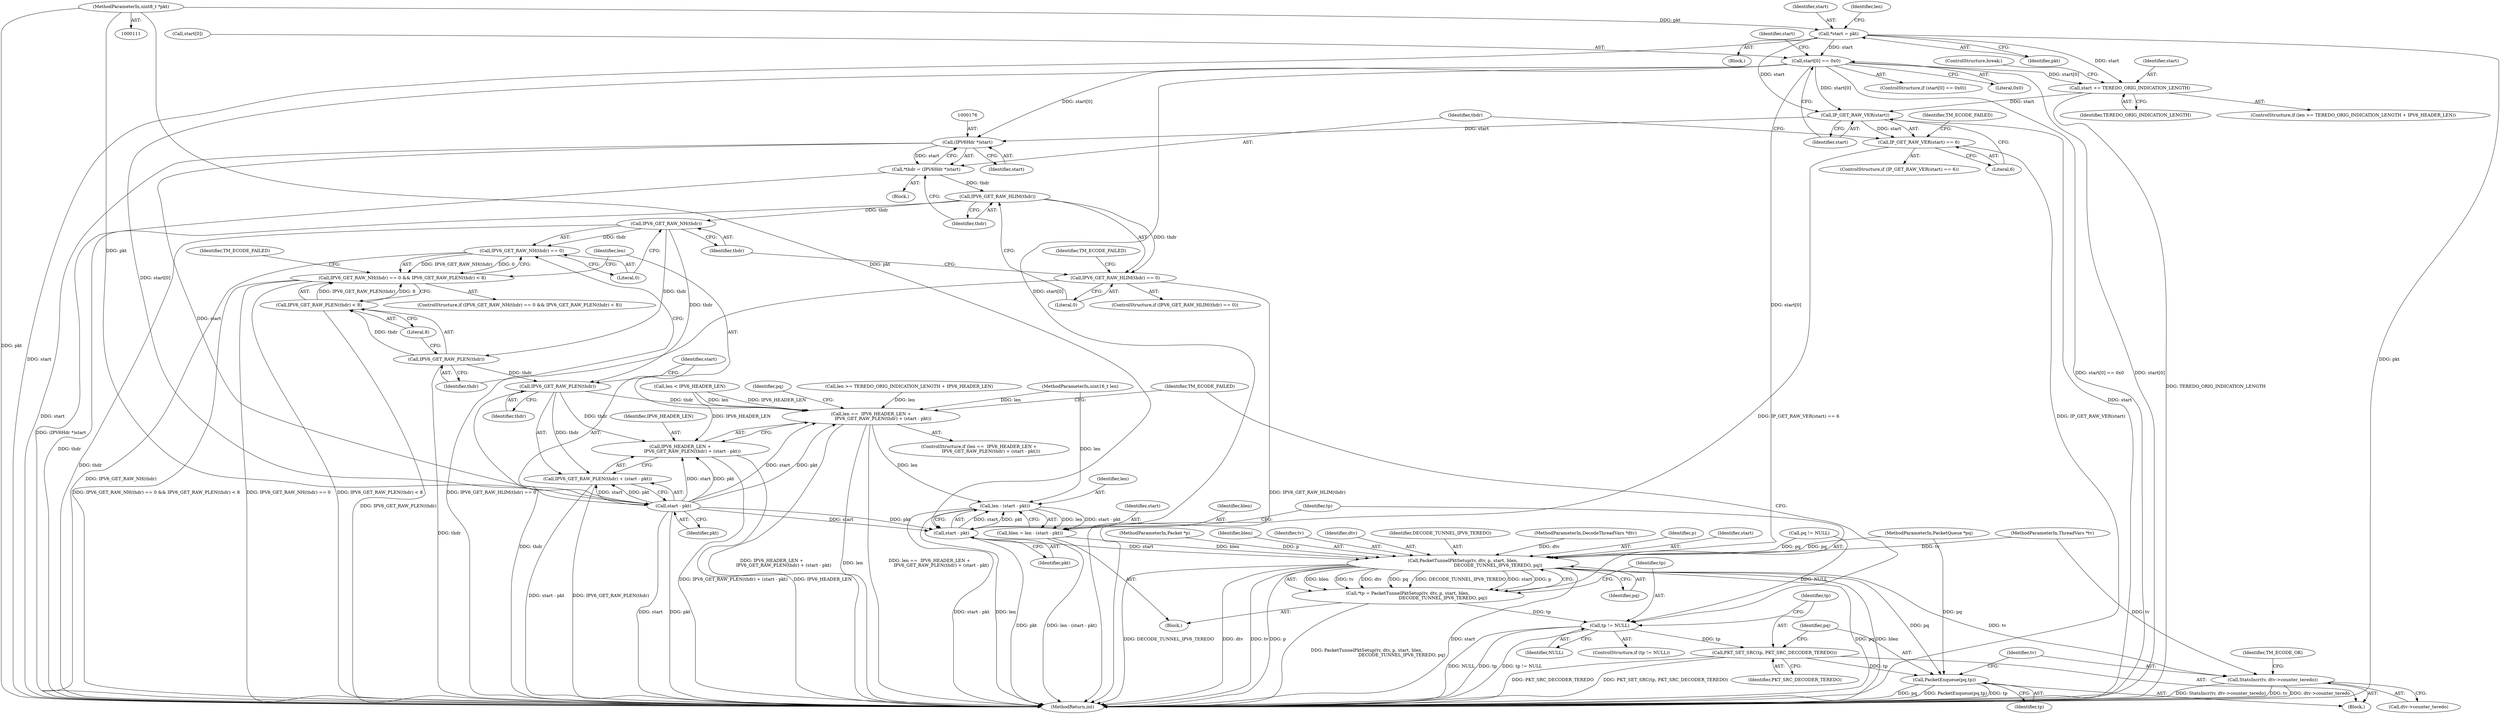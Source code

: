 digraph "0_suricata_11f3659f64a4e42e90cb3c09fcef66894205aefe_0@array" {
"1000135" [label="(Call,start[0] == 0x0)"];
"1000125" [label="(Call,*start = pkt)"];
"1000115" [label="(MethodParameterIn,uint8_t *pkt)"];
"1000153" [label="(Call,start += TEREDO_ORIG_INDICATION_LENGTH)"];
"1000168" [label="(Call,IP_GET_RAW_VER(start))"];
"1000167" [label="(Call,IP_GET_RAW_VER(start) == 6)"];
"1000175" [label="(Call,(IPV6Hdr *)start)"];
"1000173" [label="(Call,*thdr = (IPV6Hdr *)start)"];
"1000180" [label="(Call,IPV6_GET_RAW_HLIM(thdr))"];
"1000179" [label="(Call,IPV6_GET_RAW_HLIM(thdr) == 0)"];
"1000188" [label="(Call,IPV6_GET_RAW_NH(thdr))"];
"1000187" [label="(Call,IPV6_GET_RAW_NH(thdr) == 0)"];
"1000186" [label="(Call,IPV6_GET_RAW_NH(thdr) == 0 && IPV6_GET_RAW_PLEN(thdr) < 8)"];
"1000192" [label="(Call,IPV6_GET_RAW_PLEN(thdr))"];
"1000191" [label="(Call,IPV6_GET_RAW_PLEN(thdr) < 8)"];
"1000203" [label="(Call,IPV6_GET_RAW_PLEN(thdr))"];
"1000198" [label="(Call,len ==  IPV6_HEADER_LEN +\n                 IPV6_GET_RAW_PLEN(thdr) + (start - pkt))"];
"1000217" [label="(Call,len - (start - pkt))"];
"1000215" [label="(Call,blen = len - (start - pkt))"];
"1000225" [label="(Call,PacketTunnelPktSetup(tv, dtv, p, start, blen,\n                                                  DECODE_TUNNEL_IPV6_TEREDO, pq))"];
"1000223" [label="(Call,*tp = PacketTunnelPktSetup(tv, dtv, p, start, blen,\n                                                  DECODE_TUNNEL_IPV6_TEREDO, pq))"];
"1000234" [label="(Call,tp != NULL)"];
"1000238" [label="(Call,PKT_SET_SRC(tp, PKT_SRC_DECODER_TEREDO))"];
"1000241" [label="(Call,PacketEnqueue(pq,tp))"];
"1000244" [label="(Call,StatsIncr(tv, dtv->counter_teredo))"];
"1000200" [label="(Call,IPV6_HEADER_LEN +\n                 IPV6_GET_RAW_PLEN(thdr) + (start - pkt))"];
"1000202" [label="(Call,IPV6_GET_RAW_PLEN(thdr) + (start - pkt))"];
"1000205" [label="(Call,start - pkt)"];
"1000219" [label="(Call,start - pkt)"];
"1000189" [label="(Identifier,thdr)"];
"1000117" [label="(MethodParameterIn,PacketQueue *pq)"];
"1000199" [label="(Identifier,len)"];
"1000235" [label="(Identifier,tp)"];
"1000243" [label="(Identifier,tp)"];
"1000114" [label="(MethodParameterIn,Packet *p)"];
"1000197" [label="(ControlStructure,if (len ==  IPV6_HEADER_LEN +\n                 IPV6_GET_RAW_PLEN(thdr) + (start - pkt)))"];
"1000180" [label="(Call,IPV6_GET_RAW_HLIM(thdr))"];
"1000127" [label="(Identifier,pkt)"];
"1000207" [label="(Identifier,pkt)"];
"1000230" [label="(Identifier,blen)"];
"1000191" [label="(Call,IPV6_GET_RAW_PLEN(thdr) < 8)"];
"1000254" [label="(Identifier,TM_ECODE_FAILED)"];
"1000187" [label="(Call,IPV6_GET_RAW_NH(thdr) == 0)"];
"1000175" [label="(Call,(IPV6Hdr *)start)"];
"1000218" [label="(Identifier,len)"];
"1000134" [label="(ControlStructure,if (start[0] == 0x0))"];
"1000139" [label="(Literal,0x0)"];
"1000154" [label="(Identifier,start)"];
"1000153" [label="(Call,start += TEREDO_ORIG_INDICATION_LENGTH)"];
"1000188" [label="(Call,IPV6_GET_RAW_NH(thdr))"];
"1000116" [label="(MethodParameterIn,uint16_t len)"];
"1000226" [label="(Identifier,tv)"];
"1000206" [label="(Identifier,start)"];
"1000125" [label="(Call,*start = pkt)"];
"1000204" [label="(Identifier,thdr)"];
"1000182" [label="(Literal,0)"];
"1000179" [label="(Call,IPV6_GET_RAW_HLIM(thdr) == 0)"];
"1000232" [label="(Identifier,pq)"];
"1000136" [label="(Call,start[0])"];
"1000205" [label="(Call,start - pkt)"];
"1000174" [label="(Identifier,thdr)"];
"1000236" [label="(Identifier,NULL)"];
"1000118" [label="(Block,)"];
"1000178" [label="(ControlStructure,if (IPV6_GET_RAW_HLIM(thdr) == 0))"];
"1000255" [label="(MethodReturn,int)"];
"1000173" [label="(Call,*thdr = (IPV6Hdr *)start)"];
"1000147" [label="(ControlStructure,if (len >= TEREDO_ORIG_INDICATION_LENGTH + IPV6_HEADER_LEN))"];
"1000112" [label="(MethodParameterIn,ThreadVars *tv)"];
"1000227" [label="(Identifier,dtv)"];
"1000200" [label="(Call,IPV6_HEADER_LEN +\n                 IPV6_GET_RAW_PLEN(thdr) + (start - pkt))"];
"1000159" [label="(ControlStructure,break;)"];
"1000216" [label="(Identifier,blen)"];
"1000246" [label="(Call,dtv->counter_teredo)"];
"1000238" [label="(Call,PKT_SET_SRC(tp, PKT_SRC_DECODER_TEREDO))"];
"1000224" [label="(Identifier,tp)"];
"1000231" [label="(Identifier,DECODE_TUNNEL_IPV6_TEREDO)"];
"1000217" [label="(Call,len - (start - pkt))"];
"1000201" [label="(Identifier,IPV6_HEADER_LEN)"];
"1000234" [label="(Call,tp != NULL)"];
"1000169" [label="(Identifier,start)"];
"1000143" [label="(Identifier,start)"];
"1000126" [label="(Identifier,start)"];
"1000130" [label="(Identifier,len)"];
"1000184" [label="(Identifier,TM_ECODE_FAILED)"];
"1000244" [label="(Call,StatsIncr(tv, dtv->counter_teredo))"];
"1000221" [label="(Identifier,pkt)"];
"1000237" [label="(Block,)"];
"1000115" [label="(MethodParameterIn,uint8_t *pkt)"];
"1000166" [label="(ControlStructure,if (IP_GET_RAW_VER(start) == 6))"];
"1000240" [label="(Identifier,PKT_SRC_DECODER_TEREDO)"];
"1000113" [label="(MethodParameterIn,DecodeThreadVars *dtv)"];
"1000193" [label="(Identifier,thdr)"];
"1000129" [label="(Call,len < IPV6_HEADER_LEN)"];
"1000190" [label="(Literal,0)"];
"1000186" [label="(Call,IPV6_GET_RAW_NH(thdr) == 0 && IPV6_GET_RAW_PLEN(thdr) < 8)"];
"1000211" [label="(Identifier,pq)"];
"1000241" [label="(Call,PacketEnqueue(pq,tp))"];
"1000198" [label="(Call,len ==  IPV6_HEADER_LEN +\n                 IPV6_GET_RAW_PLEN(thdr) + (start - pkt))"];
"1000239" [label="(Identifier,tp)"];
"1000192" [label="(Call,IPV6_GET_RAW_PLEN(thdr))"];
"1000210" [label="(Call,pq != NULL)"];
"1000185" [label="(ControlStructure,if (IPV6_GET_RAW_NH(thdr) == 0 && IPV6_GET_RAW_PLEN(thdr) < 8))"];
"1000203" [label="(Call,IPV6_GET_RAW_PLEN(thdr))"];
"1000177" [label="(Identifier,start)"];
"1000252" [label="(Identifier,TM_ECODE_FAILED)"];
"1000233" [label="(ControlStructure,if (tp != NULL))"];
"1000155" [label="(Identifier,TEREDO_ORIG_INDICATION_LENGTH)"];
"1000171" [label="(Block,)"];
"1000202" [label="(Call,IPV6_GET_RAW_PLEN(thdr) + (start - pkt))"];
"1000220" [label="(Identifier,start)"];
"1000219" [label="(Call,start - pkt)"];
"1000170" [label="(Literal,6)"];
"1000223" [label="(Call,*tp = PacketTunnelPktSetup(tv, dtv, p, start, blen,\n                                                  DECODE_TUNNEL_IPV6_TEREDO, pq))"];
"1000242" [label="(Identifier,pq)"];
"1000167" [label="(Call,IP_GET_RAW_VER(start) == 6)"];
"1000194" [label="(Literal,8)"];
"1000196" [label="(Identifier,TM_ECODE_FAILED)"];
"1000225" [label="(Call,PacketTunnelPktSetup(tv, dtv, p, start, blen,\n                                                  DECODE_TUNNEL_IPV6_TEREDO, pq))"];
"1000213" [label="(Block,)"];
"1000135" [label="(Call,start[0] == 0x0)"];
"1000168" [label="(Call,IP_GET_RAW_VER(start))"];
"1000228" [label="(Identifier,p)"];
"1000181" [label="(Identifier,thdr)"];
"1000245" [label="(Identifier,tv)"];
"1000250" [label="(Identifier,TM_ECODE_OK)"];
"1000148" [label="(Call,len >= TEREDO_ORIG_INDICATION_LENGTH + IPV6_HEADER_LEN)"];
"1000215" [label="(Call,blen = len - (start - pkt))"];
"1000229" [label="(Identifier,start)"];
"1000135" -> "1000134"  [label="AST: "];
"1000135" -> "1000139"  [label="CFG: "];
"1000136" -> "1000135"  [label="AST: "];
"1000139" -> "1000135"  [label="AST: "];
"1000143" -> "1000135"  [label="CFG: "];
"1000169" -> "1000135"  [label="CFG: "];
"1000135" -> "1000255"  [label="DDG: start[0] == 0x0"];
"1000135" -> "1000255"  [label="DDG: start[0]"];
"1000125" -> "1000135"  [label="DDG: start"];
"1000135" -> "1000153"  [label="DDG: start[0]"];
"1000135" -> "1000168"  [label="DDG: start[0]"];
"1000135" -> "1000175"  [label="DDG: start[0]"];
"1000135" -> "1000205"  [label="DDG: start[0]"];
"1000135" -> "1000219"  [label="DDG: start[0]"];
"1000135" -> "1000225"  [label="DDG: start[0]"];
"1000125" -> "1000118"  [label="AST: "];
"1000125" -> "1000127"  [label="CFG: "];
"1000126" -> "1000125"  [label="AST: "];
"1000127" -> "1000125"  [label="AST: "];
"1000130" -> "1000125"  [label="CFG: "];
"1000125" -> "1000255"  [label="DDG: start"];
"1000125" -> "1000255"  [label="DDG: pkt"];
"1000115" -> "1000125"  [label="DDG: pkt"];
"1000125" -> "1000153"  [label="DDG: start"];
"1000125" -> "1000168"  [label="DDG: start"];
"1000115" -> "1000111"  [label="AST: "];
"1000115" -> "1000255"  [label="DDG: pkt"];
"1000115" -> "1000205"  [label="DDG: pkt"];
"1000115" -> "1000219"  [label="DDG: pkt"];
"1000153" -> "1000147"  [label="AST: "];
"1000153" -> "1000155"  [label="CFG: "];
"1000154" -> "1000153"  [label="AST: "];
"1000155" -> "1000153"  [label="AST: "];
"1000159" -> "1000153"  [label="CFG: "];
"1000153" -> "1000255"  [label="DDG: TEREDO_ORIG_INDICATION_LENGTH"];
"1000153" -> "1000168"  [label="DDG: start"];
"1000168" -> "1000167"  [label="AST: "];
"1000168" -> "1000169"  [label="CFG: "];
"1000169" -> "1000168"  [label="AST: "];
"1000170" -> "1000168"  [label="CFG: "];
"1000168" -> "1000255"  [label="DDG: start"];
"1000168" -> "1000167"  [label="DDG: start"];
"1000168" -> "1000175"  [label="DDG: start"];
"1000167" -> "1000166"  [label="AST: "];
"1000167" -> "1000170"  [label="CFG: "];
"1000170" -> "1000167"  [label="AST: "];
"1000174" -> "1000167"  [label="CFG: "];
"1000254" -> "1000167"  [label="CFG: "];
"1000167" -> "1000255"  [label="DDG: IP_GET_RAW_VER(start)"];
"1000167" -> "1000255"  [label="DDG: IP_GET_RAW_VER(start) == 6"];
"1000175" -> "1000173"  [label="AST: "];
"1000175" -> "1000177"  [label="CFG: "];
"1000176" -> "1000175"  [label="AST: "];
"1000177" -> "1000175"  [label="AST: "];
"1000173" -> "1000175"  [label="CFG: "];
"1000175" -> "1000255"  [label="DDG: start"];
"1000175" -> "1000173"  [label="DDG: start"];
"1000175" -> "1000205"  [label="DDG: start"];
"1000173" -> "1000171"  [label="AST: "];
"1000174" -> "1000173"  [label="AST: "];
"1000181" -> "1000173"  [label="CFG: "];
"1000173" -> "1000255"  [label="DDG: (IPV6Hdr *)start"];
"1000173" -> "1000180"  [label="DDG: thdr"];
"1000180" -> "1000179"  [label="AST: "];
"1000180" -> "1000181"  [label="CFG: "];
"1000181" -> "1000180"  [label="AST: "];
"1000182" -> "1000180"  [label="CFG: "];
"1000180" -> "1000255"  [label="DDG: thdr"];
"1000180" -> "1000179"  [label="DDG: thdr"];
"1000180" -> "1000188"  [label="DDG: thdr"];
"1000179" -> "1000178"  [label="AST: "];
"1000179" -> "1000182"  [label="CFG: "];
"1000182" -> "1000179"  [label="AST: "];
"1000184" -> "1000179"  [label="CFG: "];
"1000189" -> "1000179"  [label="CFG: "];
"1000179" -> "1000255"  [label="DDG: IPV6_GET_RAW_HLIM(thdr) == 0"];
"1000179" -> "1000255"  [label="DDG: IPV6_GET_RAW_HLIM(thdr)"];
"1000188" -> "1000187"  [label="AST: "];
"1000188" -> "1000189"  [label="CFG: "];
"1000189" -> "1000188"  [label="AST: "];
"1000190" -> "1000188"  [label="CFG: "];
"1000188" -> "1000255"  [label="DDG: thdr"];
"1000188" -> "1000187"  [label="DDG: thdr"];
"1000188" -> "1000192"  [label="DDG: thdr"];
"1000188" -> "1000203"  [label="DDG: thdr"];
"1000187" -> "1000186"  [label="AST: "];
"1000187" -> "1000190"  [label="CFG: "];
"1000190" -> "1000187"  [label="AST: "];
"1000193" -> "1000187"  [label="CFG: "];
"1000186" -> "1000187"  [label="CFG: "];
"1000187" -> "1000255"  [label="DDG: IPV6_GET_RAW_NH(thdr)"];
"1000187" -> "1000186"  [label="DDG: IPV6_GET_RAW_NH(thdr)"];
"1000187" -> "1000186"  [label="DDG: 0"];
"1000186" -> "1000185"  [label="AST: "];
"1000186" -> "1000191"  [label="CFG: "];
"1000191" -> "1000186"  [label="AST: "];
"1000196" -> "1000186"  [label="CFG: "];
"1000199" -> "1000186"  [label="CFG: "];
"1000186" -> "1000255"  [label="DDG: IPV6_GET_RAW_NH(thdr) == 0 && IPV6_GET_RAW_PLEN(thdr) < 8"];
"1000186" -> "1000255"  [label="DDG: IPV6_GET_RAW_NH(thdr) == 0"];
"1000186" -> "1000255"  [label="DDG: IPV6_GET_RAW_PLEN(thdr) < 8"];
"1000191" -> "1000186"  [label="DDG: IPV6_GET_RAW_PLEN(thdr)"];
"1000191" -> "1000186"  [label="DDG: 8"];
"1000192" -> "1000191"  [label="AST: "];
"1000192" -> "1000193"  [label="CFG: "];
"1000193" -> "1000192"  [label="AST: "];
"1000194" -> "1000192"  [label="CFG: "];
"1000192" -> "1000255"  [label="DDG: thdr"];
"1000192" -> "1000191"  [label="DDG: thdr"];
"1000192" -> "1000203"  [label="DDG: thdr"];
"1000191" -> "1000194"  [label="CFG: "];
"1000194" -> "1000191"  [label="AST: "];
"1000191" -> "1000255"  [label="DDG: IPV6_GET_RAW_PLEN(thdr)"];
"1000203" -> "1000202"  [label="AST: "];
"1000203" -> "1000204"  [label="CFG: "];
"1000204" -> "1000203"  [label="AST: "];
"1000206" -> "1000203"  [label="CFG: "];
"1000203" -> "1000255"  [label="DDG: thdr"];
"1000203" -> "1000198"  [label="DDG: thdr"];
"1000203" -> "1000200"  [label="DDG: thdr"];
"1000203" -> "1000202"  [label="DDG: thdr"];
"1000198" -> "1000197"  [label="AST: "];
"1000198" -> "1000200"  [label="CFG: "];
"1000199" -> "1000198"  [label="AST: "];
"1000200" -> "1000198"  [label="AST: "];
"1000211" -> "1000198"  [label="CFG: "];
"1000252" -> "1000198"  [label="CFG: "];
"1000198" -> "1000255"  [label="DDG: IPV6_HEADER_LEN +\n                 IPV6_GET_RAW_PLEN(thdr) + (start - pkt)"];
"1000198" -> "1000255"  [label="DDG: len"];
"1000198" -> "1000255"  [label="DDG: len ==  IPV6_HEADER_LEN +\n                 IPV6_GET_RAW_PLEN(thdr) + (start - pkt)"];
"1000129" -> "1000198"  [label="DDG: len"];
"1000129" -> "1000198"  [label="DDG: IPV6_HEADER_LEN"];
"1000148" -> "1000198"  [label="DDG: len"];
"1000116" -> "1000198"  [label="DDG: len"];
"1000205" -> "1000198"  [label="DDG: start"];
"1000205" -> "1000198"  [label="DDG: pkt"];
"1000198" -> "1000217"  [label="DDG: len"];
"1000217" -> "1000215"  [label="AST: "];
"1000217" -> "1000219"  [label="CFG: "];
"1000218" -> "1000217"  [label="AST: "];
"1000219" -> "1000217"  [label="AST: "];
"1000215" -> "1000217"  [label="CFG: "];
"1000217" -> "1000255"  [label="DDG: start - pkt"];
"1000217" -> "1000255"  [label="DDG: len"];
"1000217" -> "1000215"  [label="DDG: len"];
"1000217" -> "1000215"  [label="DDG: start - pkt"];
"1000116" -> "1000217"  [label="DDG: len"];
"1000219" -> "1000217"  [label="DDG: start"];
"1000219" -> "1000217"  [label="DDG: pkt"];
"1000215" -> "1000213"  [label="AST: "];
"1000216" -> "1000215"  [label="AST: "];
"1000224" -> "1000215"  [label="CFG: "];
"1000215" -> "1000255"  [label="DDG: len - (start - pkt)"];
"1000215" -> "1000225"  [label="DDG: blen"];
"1000225" -> "1000223"  [label="AST: "];
"1000225" -> "1000232"  [label="CFG: "];
"1000226" -> "1000225"  [label="AST: "];
"1000227" -> "1000225"  [label="AST: "];
"1000228" -> "1000225"  [label="AST: "];
"1000229" -> "1000225"  [label="AST: "];
"1000230" -> "1000225"  [label="AST: "];
"1000231" -> "1000225"  [label="AST: "];
"1000232" -> "1000225"  [label="AST: "];
"1000223" -> "1000225"  [label="CFG: "];
"1000225" -> "1000255"  [label="DDG: DECODE_TUNNEL_IPV6_TEREDO"];
"1000225" -> "1000255"  [label="DDG: dtv"];
"1000225" -> "1000255"  [label="DDG: tv"];
"1000225" -> "1000255"  [label="DDG: p"];
"1000225" -> "1000255"  [label="DDG: start"];
"1000225" -> "1000255"  [label="DDG: pq"];
"1000225" -> "1000255"  [label="DDG: blen"];
"1000225" -> "1000223"  [label="DDG: blen"];
"1000225" -> "1000223"  [label="DDG: tv"];
"1000225" -> "1000223"  [label="DDG: dtv"];
"1000225" -> "1000223"  [label="DDG: pq"];
"1000225" -> "1000223"  [label="DDG: DECODE_TUNNEL_IPV6_TEREDO"];
"1000225" -> "1000223"  [label="DDG: start"];
"1000225" -> "1000223"  [label="DDG: p"];
"1000112" -> "1000225"  [label="DDG: tv"];
"1000113" -> "1000225"  [label="DDG: dtv"];
"1000114" -> "1000225"  [label="DDG: p"];
"1000219" -> "1000225"  [label="DDG: start"];
"1000210" -> "1000225"  [label="DDG: pq"];
"1000117" -> "1000225"  [label="DDG: pq"];
"1000225" -> "1000241"  [label="DDG: pq"];
"1000225" -> "1000244"  [label="DDG: tv"];
"1000223" -> "1000213"  [label="AST: "];
"1000224" -> "1000223"  [label="AST: "];
"1000235" -> "1000223"  [label="CFG: "];
"1000223" -> "1000255"  [label="DDG: PacketTunnelPktSetup(tv, dtv, p, start, blen,\n                                                  DECODE_TUNNEL_IPV6_TEREDO, pq)"];
"1000223" -> "1000234"  [label="DDG: tp"];
"1000234" -> "1000233"  [label="AST: "];
"1000234" -> "1000236"  [label="CFG: "];
"1000235" -> "1000234"  [label="AST: "];
"1000236" -> "1000234"  [label="AST: "];
"1000239" -> "1000234"  [label="CFG: "];
"1000252" -> "1000234"  [label="CFG: "];
"1000234" -> "1000255"  [label="DDG: NULL"];
"1000234" -> "1000255"  [label="DDG: tp"];
"1000234" -> "1000255"  [label="DDG: tp != NULL"];
"1000210" -> "1000234"  [label="DDG: NULL"];
"1000234" -> "1000238"  [label="DDG: tp"];
"1000238" -> "1000237"  [label="AST: "];
"1000238" -> "1000240"  [label="CFG: "];
"1000239" -> "1000238"  [label="AST: "];
"1000240" -> "1000238"  [label="AST: "];
"1000242" -> "1000238"  [label="CFG: "];
"1000238" -> "1000255"  [label="DDG: PKT_SRC_DECODER_TEREDO"];
"1000238" -> "1000255"  [label="DDG: PKT_SET_SRC(tp, PKT_SRC_DECODER_TEREDO)"];
"1000238" -> "1000241"  [label="DDG: tp"];
"1000241" -> "1000237"  [label="AST: "];
"1000241" -> "1000243"  [label="CFG: "];
"1000242" -> "1000241"  [label="AST: "];
"1000243" -> "1000241"  [label="AST: "];
"1000245" -> "1000241"  [label="CFG: "];
"1000241" -> "1000255"  [label="DDG: pq"];
"1000241" -> "1000255"  [label="DDG: PacketEnqueue(pq,tp)"];
"1000241" -> "1000255"  [label="DDG: tp"];
"1000117" -> "1000241"  [label="DDG: pq"];
"1000244" -> "1000237"  [label="AST: "];
"1000244" -> "1000246"  [label="CFG: "];
"1000245" -> "1000244"  [label="AST: "];
"1000246" -> "1000244"  [label="AST: "];
"1000250" -> "1000244"  [label="CFG: "];
"1000244" -> "1000255"  [label="DDG: StatsIncr(tv, dtv->counter_teredo)"];
"1000244" -> "1000255"  [label="DDG: tv"];
"1000244" -> "1000255"  [label="DDG: dtv->counter_teredo"];
"1000112" -> "1000244"  [label="DDG: tv"];
"1000200" -> "1000202"  [label="CFG: "];
"1000201" -> "1000200"  [label="AST: "];
"1000202" -> "1000200"  [label="AST: "];
"1000200" -> "1000255"  [label="DDG: IPV6_HEADER_LEN"];
"1000200" -> "1000255"  [label="DDG: IPV6_GET_RAW_PLEN(thdr) + (start - pkt)"];
"1000129" -> "1000200"  [label="DDG: IPV6_HEADER_LEN"];
"1000205" -> "1000200"  [label="DDG: start"];
"1000205" -> "1000200"  [label="DDG: pkt"];
"1000202" -> "1000205"  [label="CFG: "];
"1000205" -> "1000202"  [label="AST: "];
"1000202" -> "1000255"  [label="DDG: IPV6_GET_RAW_PLEN(thdr)"];
"1000202" -> "1000255"  [label="DDG: start - pkt"];
"1000205" -> "1000202"  [label="DDG: start"];
"1000205" -> "1000202"  [label="DDG: pkt"];
"1000205" -> "1000207"  [label="CFG: "];
"1000206" -> "1000205"  [label="AST: "];
"1000207" -> "1000205"  [label="AST: "];
"1000205" -> "1000255"  [label="DDG: start"];
"1000205" -> "1000255"  [label="DDG: pkt"];
"1000205" -> "1000219"  [label="DDG: start"];
"1000205" -> "1000219"  [label="DDG: pkt"];
"1000219" -> "1000221"  [label="CFG: "];
"1000220" -> "1000219"  [label="AST: "];
"1000221" -> "1000219"  [label="AST: "];
"1000219" -> "1000255"  [label="DDG: pkt"];
}
